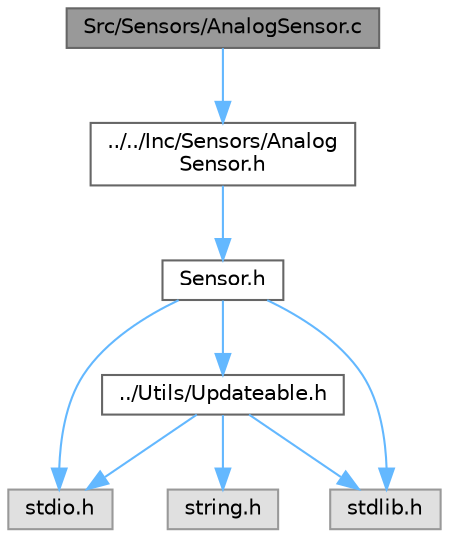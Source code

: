 digraph "Src/Sensors/AnalogSensor.c"
{
 // LATEX_PDF_SIZE
  bgcolor="transparent";
  edge [fontname=Helvetica,fontsize=10,labelfontname=Helvetica,labelfontsize=10];
  node [fontname=Helvetica,fontsize=10,shape=box,height=0.2,width=0.4];
  Node1 [label="Src/Sensors/AnalogSensor.c",height=0.2,width=0.4,color="gray40", fillcolor="grey60", style="filled", fontcolor="black",tooltip=" "];
  Node1 -> Node2 [color="steelblue1",style="solid"];
  Node2 [label="../../Inc/Sensors/Analog\lSensor.h",height=0.2,width=0.4,color="grey40", fillcolor="white", style="filled",URL="$AnalogSensor_8h.html",tooltip=" "];
  Node2 -> Node3 [color="steelblue1",style="solid"];
  Node3 [label="Sensor.h",height=0.2,width=0.4,color="grey40", fillcolor="white", style="filled",URL="$Sensor_8h.html",tooltip=" "];
  Node3 -> Node4 [color="steelblue1",style="solid"];
  Node4 [label="stdio.h",height=0.2,width=0.4,color="grey60", fillcolor="#E0E0E0", style="filled",tooltip=" "];
  Node3 -> Node5 [color="steelblue1",style="solid"];
  Node5 [label="stdlib.h",height=0.2,width=0.4,color="grey60", fillcolor="#E0E0E0", style="filled",tooltip=" "];
  Node3 -> Node6 [color="steelblue1",style="solid"];
  Node6 [label="../Utils/Updateable.h",height=0.2,width=0.4,color="grey40", fillcolor="white", style="filled",URL="$Updateable_8h.html",tooltip=" "];
  Node6 -> Node4 [color="steelblue1",style="solid"];
  Node6 -> Node5 [color="steelblue1",style="solid"];
  Node6 -> Node7 [color="steelblue1",style="solid"];
  Node7 [label="string.h",height=0.2,width=0.4,color="grey60", fillcolor="#E0E0E0", style="filled",tooltip=" "];
}
